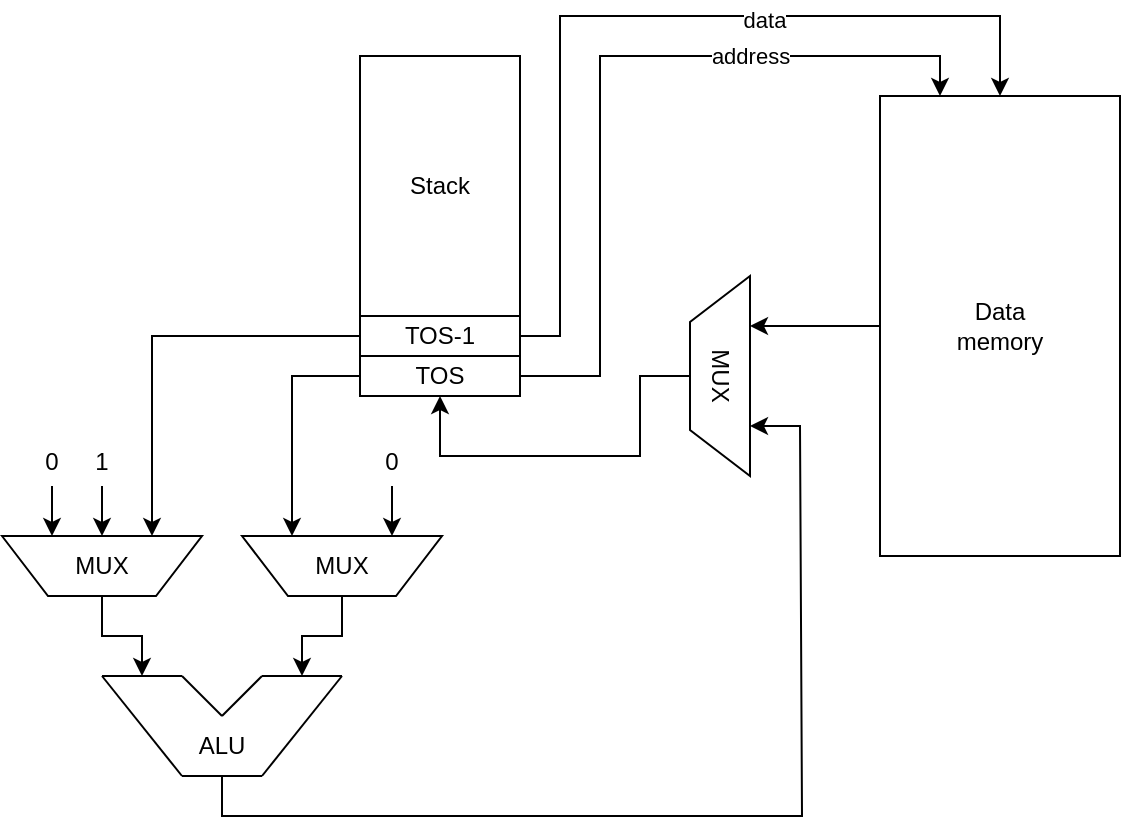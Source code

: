 <mxfile version="24.4.0" type="device">
  <diagram name="Страница — 1" id="W3aqE9auqjd-TNdpTrAR">
    <mxGraphModel dx="333" dy="180" grid="1" gridSize="10" guides="1" tooltips="1" connect="1" arrows="1" fold="1" page="1" pageScale="1" pageWidth="827" pageHeight="1169" math="0" shadow="0">
      <root>
        <mxCell id="0" />
        <mxCell id="1" parent="0" />
        <mxCell id="QS8BnpBDw42ccTHQEy5O-3" value="MUX" style="verticalLabelPosition=middle;verticalAlign=middle;html=1;shape=trapezoid;perimeter=trapezoidPerimeter;whiteSpace=wrap;size=0.23;arcSize=10;flipV=1;labelPosition=center;align=center;rotation=90;" vertex="1" parent="1">
          <mxGeometry x="429" y="285" width="100" height="30" as="geometry" />
        </mxCell>
        <mxCell id="QS8BnpBDw42ccTHQEy5O-4" value="" style="endArrow=none;html=1;rounded=0;" edge="1" parent="1">
          <mxGeometry width="50" height="50" relative="1" as="geometry">
            <mxPoint x="170" y="450" as="sourcePoint" />
            <mxPoint x="210" y="450" as="targetPoint" />
          </mxGeometry>
        </mxCell>
        <mxCell id="QS8BnpBDw42ccTHQEy5O-5" value="" style="endArrow=none;html=1;rounded=0;" edge="1" parent="1">
          <mxGeometry width="50" height="50" relative="1" as="geometry">
            <mxPoint x="250" y="450" as="sourcePoint" />
            <mxPoint x="290" y="450" as="targetPoint" />
          </mxGeometry>
        </mxCell>
        <mxCell id="QS8BnpBDw42ccTHQEy5O-6" value="" style="endArrow=none;html=1;rounded=0;" edge="1" parent="1">
          <mxGeometry width="50" height="50" relative="1" as="geometry">
            <mxPoint x="210" y="500" as="sourcePoint" />
            <mxPoint x="250" y="500" as="targetPoint" />
          </mxGeometry>
        </mxCell>
        <mxCell id="QS8BnpBDw42ccTHQEy5O-7" value="" style="endArrow=none;html=1;rounded=0;" edge="1" parent="1">
          <mxGeometry width="50" height="50" relative="1" as="geometry">
            <mxPoint x="170" y="450" as="sourcePoint" />
            <mxPoint x="210" y="500" as="targetPoint" />
          </mxGeometry>
        </mxCell>
        <mxCell id="QS8BnpBDw42ccTHQEy5O-8" value="" style="endArrow=none;html=1;rounded=0;" edge="1" parent="1">
          <mxGeometry width="50" height="50" relative="1" as="geometry">
            <mxPoint x="250" y="500" as="sourcePoint" />
            <mxPoint x="290" y="450" as="targetPoint" />
          </mxGeometry>
        </mxCell>
        <mxCell id="QS8BnpBDw42ccTHQEy5O-9" value="" style="endArrow=none;html=1;rounded=0;" edge="1" parent="1">
          <mxGeometry width="50" height="50" relative="1" as="geometry">
            <mxPoint x="210" y="450" as="sourcePoint" />
            <mxPoint x="230" y="470" as="targetPoint" />
          </mxGeometry>
        </mxCell>
        <mxCell id="QS8BnpBDw42ccTHQEy5O-10" value="" style="endArrow=none;html=1;rounded=0;" edge="1" parent="1">
          <mxGeometry width="50" height="50" relative="1" as="geometry">
            <mxPoint x="250" y="450" as="sourcePoint" />
            <mxPoint x="230" y="470" as="targetPoint" />
          </mxGeometry>
        </mxCell>
        <mxCell id="QS8BnpBDw42ccTHQEy5O-12" value="ALU" style="text;html=1;align=center;verticalAlign=middle;whiteSpace=wrap;rounded=0;" vertex="1" parent="1">
          <mxGeometry x="200" y="470" width="60" height="30" as="geometry" />
        </mxCell>
        <mxCell id="QS8BnpBDw42ccTHQEy5O-14" value="Stack" style="rounded=0;whiteSpace=wrap;html=1;" vertex="1" parent="1">
          <mxGeometry x="299" y="140" width="80" height="130" as="geometry" />
        </mxCell>
        <mxCell id="QS8BnpBDw42ccTHQEy5O-15" value="TOS" style="rounded=0;whiteSpace=wrap;html=1;" vertex="1" parent="1">
          <mxGeometry x="299" y="290" width="80" height="20" as="geometry" />
        </mxCell>
        <mxCell id="QS8BnpBDw42ccTHQEy5O-20" value="TOS-1" style="rounded=0;whiteSpace=wrap;html=1;" vertex="1" parent="1">
          <mxGeometry x="299" y="270" width="80" height="20" as="geometry" />
        </mxCell>
        <mxCell id="QS8BnpBDw42ccTHQEy5O-24" value="" style="endArrow=classic;html=1;rounded=0;exitX=0;exitY=0.5;exitDx=0;exitDy=0;entryX=0.25;entryY=0;entryDx=0;entryDy=0;" edge="1" parent="1" source="QS8BnpBDw42ccTHQEy5O-15" target="QS8BnpBDw42ccTHQEy5O-46">
          <mxGeometry width="50" height="50" relative="1" as="geometry">
            <mxPoint x="289" y="400" as="sourcePoint" />
            <mxPoint x="270" y="380" as="targetPoint" />
            <Array as="points">
              <mxPoint x="265" y="300" />
            </Array>
          </mxGeometry>
        </mxCell>
        <mxCell id="QS8BnpBDw42ccTHQEy5O-25" value="" style="endArrow=classic;html=1;rounded=0;exitX=0.5;exitY=1;exitDx=0;exitDy=0;" edge="1" parent="1" source="QS8BnpBDw42ccTHQEy5O-38">
          <mxGeometry width="50" height="50" relative="1" as="geometry">
            <mxPoint x="199" y="380" as="sourcePoint" />
            <mxPoint x="190" y="450" as="targetPoint" />
            <Array as="points">
              <mxPoint x="170" y="430" />
              <mxPoint x="190" y="430" />
            </Array>
          </mxGeometry>
        </mxCell>
        <mxCell id="QS8BnpBDw42ccTHQEy5O-26" value="" style="endArrow=classic;html=1;rounded=0;exitX=0.5;exitY=1;exitDx=0;exitDy=0;entryX=0.75;entryY=0;entryDx=0;entryDy=0;" edge="1" parent="1" source="QS8BnpBDw42ccTHQEy5O-12" target="QS8BnpBDw42ccTHQEy5O-3">
          <mxGeometry width="50" height="50" relative="1" as="geometry">
            <mxPoint x="359" y="330" as="sourcePoint" />
            <mxPoint x="399" y="440" as="targetPoint" />
            <Array as="points">
              <mxPoint x="230" y="520" />
              <mxPoint x="520" y="520" />
              <mxPoint x="519" y="325" />
            </Array>
          </mxGeometry>
        </mxCell>
        <mxCell id="QS8BnpBDw42ccTHQEy5O-27" value="" style="endArrow=classic;html=1;rounded=0;exitX=0.5;exitY=1;exitDx=0;exitDy=0;entryX=0.5;entryY=1;entryDx=0;entryDy=0;" edge="1" parent="1" source="QS8BnpBDw42ccTHQEy5O-3" target="QS8BnpBDw42ccTHQEy5O-15">
          <mxGeometry width="50" height="50" relative="1" as="geometry">
            <mxPoint x="369" y="340" as="sourcePoint" />
            <mxPoint x="409" y="450" as="targetPoint" />
            <Array as="points">
              <mxPoint x="439" y="300" />
              <mxPoint x="439" y="340" />
              <mxPoint x="339" y="340" />
            </Array>
          </mxGeometry>
        </mxCell>
        <mxCell id="QS8BnpBDw42ccTHQEy5O-28" value="" style="endArrow=classic;html=1;rounded=0;entryX=0.25;entryY=0;entryDx=0;entryDy=0;exitX=0;exitY=0.5;exitDx=0;exitDy=0;" edge="1" parent="1" source="QS8BnpBDw42ccTHQEy5O-30" target="QS8BnpBDw42ccTHQEy5O-3">
          <mxGeometry width="50" height="50" relative="1" as="geometry">
            <mxPoint x="519" y="275" as="sourcePoint" />
            <mxPoint x="519" y="290" as="targetPoint" />
          </mxGeometry>
        </mxCell>
        <mxCell id="QS8BnpBDw42ccTHQEy5O-30" value="Data&lt;div&gt;memory&lt;/div&gt;" style="rounded=0;whiteSpace=wrap;html=1;" vertex="1" parent="1">
          <mxGeometry x="559" y="160" width="120" height="230" as="geometry" />
        </mxCell>
        <mxCell id="QS8BnpBDw42ccTHQEy5O-31" value="" style="endArrow=classic;html=1;rounded=0;exitX=1;exitY=0.5;exitDx=0;exitDy=0;entryX=0.25;entryY=0;entryDx=0;entryDy=0;" edge="1" parent="1" source="QS8BnpBDw42ccTHQEy5O-15" target="QS8BnpBDw42ccTHQEy5O-30">
          <mxGeometry width="50" height="50" relative="1" as="geometry">
            <mxPoint x="289" y="330" as="sourcePoint" />
            <mxPoint x="339" y="280" as="targetPoint" />
            <Array as="points">
              <mxPoint x="419" y="300" />
              <mxPoint x="419" y="140" />
              <mxPoint x="589" y="140" />
            </Array>
          </mxGeometry>
        </mxCell>
        <mxCell id="QS8BnpBDw42ccTHQEy5O-36" value="address" style="edgeLabel;html=1;align=center;verticalAlign=middle;resizable=0;points=[];" vertex="1" connectable="0" parent="QS8BnpBDw42ccTHQEy5O-31">
          <mxGeometry x="0.407" relative="1" as="geometry">
            <mxPoint as="offset" />
          </mxGeometry>
        </mxCell>
        <mxCell id="QS8BnpBDw42ccTHQEy5O-32" value="" style="endArrow=classic;html=1;rounded=0;exitX=1;exitY=0.5;exitDx=0;exitDy=0;entryX=0.5;entryY=0;entryDx=0;entryDy=0;" edge="1" parent="1" source="QS8BnpBDw42ccTHQEy5O-20" target="QS8BnpBDw42ccTHQEy5O-30">
          <mxGeometry width="50" height="50" relative="1" as="geometry">
            <mxPoint x="389" y="360" as="sourcePoint" />
            <mxPoint x="429" y="470" as="targetPoint" />
            <Array as="points">
              <mxPoint x="399" y="280" />
              <mxPoint x="399" y="120" />
              <mxPoint x="619" y="120" />
            </Array>
          </mxGeometry>
        </mxCell>
        <mxCell id="QS8BnpBDw42ccTHQEy5O-37" value="data" style="edgeLabel;html=1;align=center;verticalAlign=middle;resizable=0;points=[];" vertex="1" connectable="0" parent="QS8BnpBDw42ccTHQEy5O-32">
          <mxGeometry x="0.282" y="-2" relative="1" as="geometry">
            <mxPoint as="offset" />
          </mxGeometry>
        </mxCell>
        <mxCell id="QS8BnpBDw42ccTHQEy5O-38" value="MUX" style="verticalLabelPosition=middle;verticalAlign=middle;html=1;shape=trapezoid;perimeter=trapezoidPerimeter;whiteSpace=wrap;size=0.23;arcSize=10;flipV=1;labelPosition=center;align=center;rotation=0;" vertex="1" parent="1">
          <mxGeometry x="120" y="380" width="100" height="30" as="geometry" />
        </mxCell>
        <mxCell id="QS8BnpBDw42ccTHQEy5O-40" value="" style="endArrow=classic;html=1;rounded=0;exitX=0;exitY=0.5;exitDx=0;exitDy=0;entryX=0.75;entryY=0;entryDx=0;entryDy=0;" edge="1" parent="1" source="QS8BnpBDw42ccTHQEy5O-20" target="QS8BnpBDw42ccTHQEy5O-38">
          <mxGeometry width="50" height="50" relative="1" as="geometry">
            <mxPoint x="209" y="370" as="sourcePoint" />
            <mxPoint x="309" y="430" as="targetPoint" />
            <Array as="points">
              <mxPoint x="195" y="280" />
            </Array>
          </mxGeometry>
        </mxCell>
        <mxCell id="QS8BnpBDw42ccTHQEy5O-41" value="" style="endArrow=classic;html=1;rounded=0;entryX=0.25;entryY=0;entryDx=0;entryDy=0;exitX=0.5;exitY=1;exitDx=0;exitDy=0;" edge="1" parent="1" source="QS8BnpBDw42ccTHQEy5O-42" target="QS8BnpBDw42ccTHQEy5O-38">
          <mxGeometry width="50" height="50" relative="1" as="geometry">
            <mxPoint x="174" y="300" as="sourcePoint" />
            <mxPoint x="234" y="340" as="targetPoint" />
            <Array as="points" />
          </mxGeometry>
        </mxCell>
        <mxCell id="QS8BnpBDw42ccTHQEy5O-42" value="0" style="text;html=1;align=center;verticalAlign=middle;whiteSpace=wrap;rounded=0;" vertex="1" parent="1">
          <mxGeometry x="140" y="330" width="10" height="25" as="geometry" />
        </mxCell>
        <mxCell id="QS8BnpBDw42ccTHQEy5O-44" value="" style="endArrow=classic;html=1;rounded=0;entryX=0.5;entryY=0;entryDx=0;entryDy=0;exitX=0.5;exitY=1;exitDx=0;exitDy=0;" edge="1" parent="1" source="QS8BnpBDw42ccTHQEy5O-45" target="QS8BnpBDw42ccTHQEy5O-38">
          <mxGeometry width="50" height="50" relative="1" as="geometry">
            <mxPoint x="184" y="305" as="sourcePoint" />
            <mxPoint x="184" y="340" as="targetPoint" />
            <Array as="points" />
          </mxGeometry>
        </mxCell>
        <mxCell id="QS8BnpBDw42ccTHQEy5O-45" value="1" style="text;html=1;align=center;verticalAlign=middle;whiteSpace=wrap;rounded=0;" vertex="1" parent="1">
          <mxGeometry x="165" y="330" width="10" height="25" as="geometry" />
        </mxCell>
        <mxCell id="QS8BnpBDw42ccTHQEy5O-46" value="MUX" style="verticalLabelPosition=middle;verticalAlign=middle;html=1;shape=trapezoid;perimeter=trapezoidPerimeter;whiteSpace=wrap;size=0.23;arcSize=10;flipV=1;labelPosition=center;align=center;rotation=0;" vertex="1" parent="1">
          <mxGeometry x="240" y="380" width="100" height="30" as="geometry" />
        </mxCell>
        <mxCell id="QS8BnpBDw42ccTHQEy5O-47" value="" style="endArrow=classic;html=1;rounded=0;entryX=0.75;entryY=0;entryDx=0;entryDy=0;exitX=0.5;exitY=1;exitDx=0;exitDy=0;" edge="1" parent="1" source="QS8BnpBDw42ccTHQEy5O-48" target="QS8BnpBDw42ccTHQEy5O-46">
          <mxGeometry width="50" height="50" relative="1" as="geometry">
            <mxPoint x="305" y="355" as="sourcePoint" />
            <mxPoint x="305" y="380" as="targetPoint" />
            <Array as="points" />
          </mxGeometry>
        </mxCell>
        <mxCell id="QS8BnpBDw42ccTHQEy5O-48" value="0" style="text;html=1;align=center;verticalAlign=middle;whiteSpace=wrap;rounded=0;" vertex="1" parent="1">
          <mxGeometry x="310" y="330" width="10" height="25" as="geometry" />
        </mxCell>
        <mxCell id="QS8BnpBDw42ccTHQEy5O-49" value="" style="endArrow=classic;html=1;rounded=0;exitX=0.5;exitY=1;exitDx=0;exitDy=0;" edge="1" parent="1" source="QS8BnpBDw42ccTHQEy5O-46">
          <mxGeometry width="50" height="50" relative="1" as="geometry">
            <mxPoint x="180" y="420" as="sourcePoint" />
            <mxPoint x="270" y="450" as="targetPoint" />
            <Array as="points">
              <mxPoint x="290" y="430" />
              <mxPoint x="270" y="430" />
            </Array>
          </mxGeometry>
        </mxCell>
      </root>
    </mxGraphModel>
  </diagram>
</mxfile>
